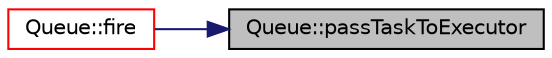 digraph "Queue::passTaskToExecutor"
{
 // LATEX_PDF_SIZE
  edge [fontname="Helvetica",fontsize="10",labelfontname="Helvetica",labelfontsize="10"];
  node [fontname="Helvetica",fontsize="10",shape=record];
  rankdir="RL";
  Node1 [label="Queue::passTaskToExecutor",height=0.2,width=0.4,color="black", fillcolor="grey75", style="filled", fontcolor="black",tooltip=" "];
  Node1 -> Node2 [dir="back",color="midnightblue",fontsize="10",style="solid",fontname="Helvetica"];
  Node2 [label="Queue::fire",height=0.2,width=0.4,color="red", fillcolor="white", style="filled",URL="$class_queue.html#aa5239b59db9544be524c84d97a9992bd",tooltip=" "];
}
